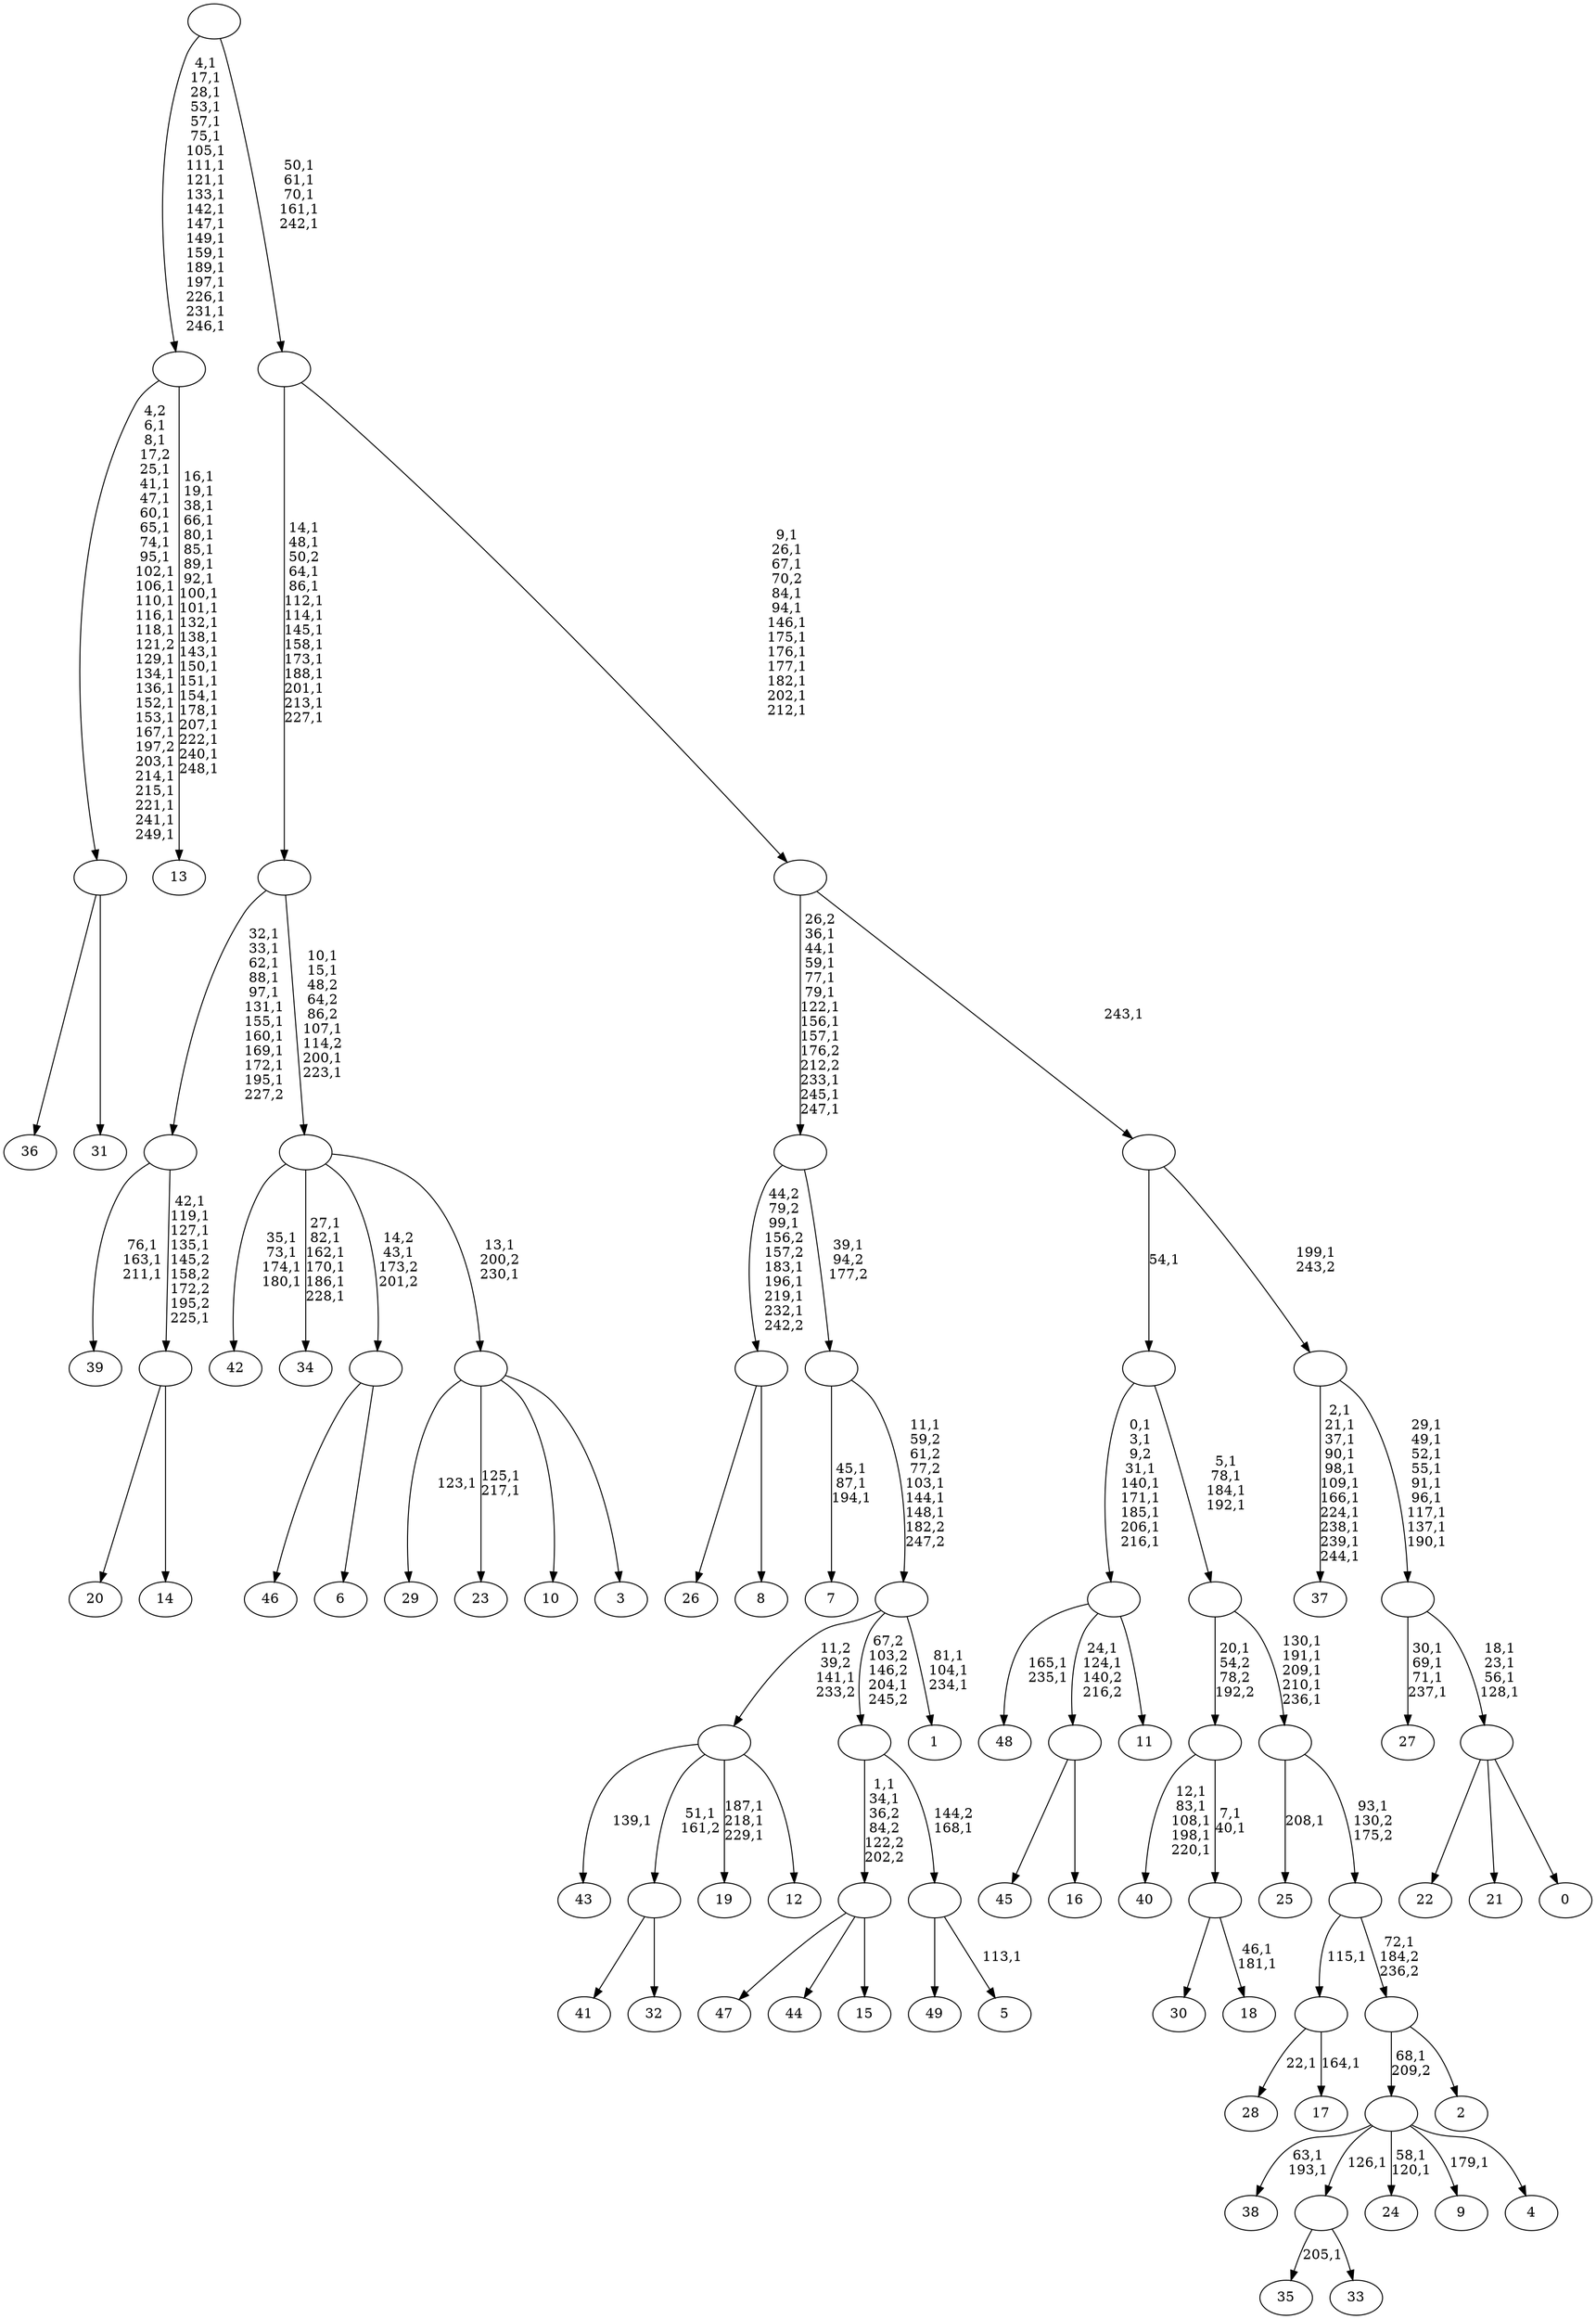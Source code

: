 digraph T {
	300 [label="49"]
	299 [label="48"]
	296 [label="47"]
	295 [label="46"]
	294 [label="45"]
	293 [label="44"]
	292 [label="43"]
	290 [label="42"]
	285 [label="41"]
	284 [label="40"]
	278 [label="39"]
	274 [label="38"]
	271 [label="37"]
	259 [label="36"]
	258 [label="35"]
	256 [label="34"]
	249 [label="33"]
	248 [label=""]
	247 [label="32"]
	246 [label=""]
	245 [label="31"]
	244 [label=""]
	218 [label="30"]
	217 [label="29"]
	215 [label="28"]
	213 [label="27"]
	208 [label="26"]
	207 [label="25"]
	205 [label="24"]
	202 [label="23"]
	199 [label="22"]
	198 [label="21"]
	197 [label="20"]
	196 [label="19"]
	192 [label="18"]
	189 [label=""]
	187 [label=""]
	186 [label="17"]
	184 [label=""]
	183 [label="16"]
	182 [label=""]
	180 [label="15"]
	179 [label=""]
	177 [label="14"]
	176 [label=""]
	171 [label=""]
	160 [label="13"]
	138 [label=""]
	119 [label="12"]
	118 [label=""]
	117 [label="11"]
	116 [label=""]
	108 [label="10"]
	107 [label="9"]
	105 [label="8"]
	104 [label=""]
	99 [label="7"]
	95 [label="6"]
	94 [label=""]
	93 [label="5"]
	91 [label=""]
	90 [label=""]
	89 [label="4"]
	88 [label=""]
	87 [label="3"]
	86 [label=""]
	84 [label=""]
	79 [label=""]
	66 [label="2"]
	65 [label=""]
	64 [label=""]
	63 [label=""]
	58 [label=""]
	54 [label=""]
	53 [label="1"]
	49 [label=""]
	45 [label=""]
	44 [label=""]
	33 [label="0"]
	32 [label=""]
	28 [label=""]
	19 [label=""]
	18 [label=""]
	17 [label=""]
	5 [label=""]
	0 [label=""]
	248 -> 258 [label="205,1"]
	248 -> 249 [label=""]
	246 -> 285 [label=""]
	246 -> 247 [label=""]
	244 -> 259 [label=""]
	244 -> 245 [label=""]
	189 -> 192 [label="46,1\n181,1"]
	189 -> 218 [label=""]
	187 -> 189 [label="7,1\n40,1"]
	187 -> 284 [label="12,1\n83,1\n108,1\n198,1\n220,1"]
	184 -> 186 [label="164,1"]
	184 -> 215 [label="22,1"]
	182 -> 294 [label=""]
	182 -> 183 [label=""]
	179 -> 296 [label=""]
	179 -> 293 [label=""]
	179 -> 180 [label=""]
	176 -> 197 [label=""]
	176 -> 177 [label=""]
	171 -> 176 [label="42,1\n119,1\n127,1\n135,1\n145,2\n158,2\n172,2\n195,2\n225,1"]
	171 -> 278 [label="76,1\n163,1\n211,1"]
	138 -> 160 [label="16,1\n19,1\n38,1\n66,1\n80,1\n85,1\n89,1\n92,1\n100,1\n101,1\n132,1\n138,1\n143,1\n150,1\n151,1\n154,1\n178,1\n207,1\n222,1\n240,1\n248,1"]
	138 -> 244 [label="4,2\n6,1\n8,1\n17,2\n25,1\n41,1\n47,1\n60,1\n65,1\n74,1\n95,1\n102,1\n106,1\n110,1\n116,1\n118,1\n121,2\n129,1\n134,1\n136,1\n152,1\n153,1\n167,1\n197,2\n203,1\n214,1\n215,1\n221,1\n241,1\n249,1"]
	118 -> 196 [label="187,1\n218,1\n229,1"]
	118 -> 292 [label="139,1"]
	118 -> 246 [label="51,1\n161,2"]
	118 -> 119 [label=""]
	116 -> 182 [label="24,1\n124,1\n140,2\n216,2"]
	116 -> 299 [label="165,1\n235,1"]
	116 -> 117 [label=""]
	104 -> 208 [label=""]
	104 -> 105 [label=""]
	94 -> 295 [label=""]
	94 -> 95 [label=""]
	91 -> 93 [label="113,1"]
	91 -> 300 [label=""]
	90 -> 179 [label="1,1\n34,1\n36,2\n84,2\n122,2\n202,2"]
	90 -> 91 [label="144,2\n168,1"]
	88 -> 107 [label="179,1"]
	88 -> 205 [label="58,1\n120,1"]
	88 -> 274 [label="63,1\n193,1"]
	88 -> 248 [label="126,1"]
	88 -> 89 [label=""]
	86 -> 202 [label="125,1\n217,1"]
	86 -> 217 [label="123,1"]
	86 -> 108 [label=""]
	86 -> 87 [label=""]
	84 -> 86 [label="13,1\n200,2\n230,1"]
	84 -> 256 [label="27,1\n82,1\n162,1\n170,1\n186,1\n228,1"]
	84 -> 290 [label="35,1\n73,1\n174,1\n180,1"]
	84 -> 94 [label="14,2\n43,1\n173,2\n201,2"]
	79 -> 84 [label="10,1\n15,1\n48,2\n64,2\n86,2\n107,1\n114,2\n200,1\n223,1"]
	79 -> 171 [label="32,1\n33,1\n62,1\n88,1\n97,1\n131,1\n155,1\n160,1\n169,1\n172,1\n195,1\n227,2"]
	65 -> 88 [label="68,1\n209,2"]
	65 -> 66 [label=""]
	64 -> 184 [label="115,1"]
	64 -> 65 [label="72,1\n184,2\n236,2"]
	63 -> 207 [label="208,1"]
	63 -> 64 [label="93,1\n130,2\n175,2"]
	58 -> 63 [label="130,1\n191,1\n209,1\n210,1\n236,1"]
	58 -> 187 [label="20,1\n54,2\n78,2\n192,2"]
	54 -> 58 [label="5,1\n78,1\n184,1\n192,1"]
	54 -> 116 [label="0,1\n3,1\n9,2\n31,1\n140,1\n171,1\n185,1\n206,1\n216,1"]
	49 -> 53 [label="81,1\n104,1\n234,1"]
	49 -> 118 [label="11,2\n39,2\n141,1\n233,2"]
	49 -> 90 [label="67,2\n103,2\n146,2\n204,1\n245,2"]
	45 -> 49 [label="11,1\n59,2\n61,2\n77,2\n103,1\n144,1\n148,1\n182,2\n247,2"]
	45 -> 99 [label="45,1\n87,1\n194,1"]
	44 -> 104 [label="44,2\n79,2\n99,1\n156,2\n157,2\n183,1\n196,1\n219,1\n232,1\n242,2"]
	44 -> 45 [label="39,1\n94,2\n177,2"]
	32 -> 199 [label=""]
	32 -> 198 [label=""]
	32 -> 33 [label=""]
	28 -> 32 [label="18,1\n23,1\n56,1\n128,1"]
	28 -> 213 [label="30,1\n69,1\n71,1\n237,1"]
	19 -> 28 [label="29,1\n49,1\n52,1\n55,1\n91,1\n96,1\n117,1\n137,1\n190,1"]
	19 -> 271 [label="2,1\n21,1\n37,1\n90,1\n98,1\n109,1\n166,1\n224,1\n238,1\n239,1\n244,1"]
	18 -> 54 [label="54,1"]
	18 -> 19 [label="199,1\n243,2"]
	17 -> 44 [label="26,2\n36,1\n44,1\n59,1\n77,1\n79,1\n122,1\n156,1\n157,1\n176,2\n212,2\n233,1\n245,1\n247,1"]
	17 -> 18 [label="243,1"]
	5 -> 17 [label="9,1\n26,1\n67,1\n70,2\n84,1\n94,1\n146,1\n175,1\n176,1\n177,1\n182,1\n202,1\n212,1"]
	5 -> 79 [label="14,1\n48,1\n50,2\n64,1\n86,1\n112,1\n114,1\n145,1\n158,1\n173,1\n188,1\n201,1\n213,1\n227,1"]
	0 -> 5 [label="50,1\n61,1\n70,1\n161,1\n242,1"]
	0 -> 138 [label="4,1\n17,1\n28,1\n53,1\n57,1\n75,1\n105,1\n111,1\n121,1\n133,1\n142,1\n147,1\n149,1\n159,1\n189,1\n197,1\n226,1\n231,1\n246,1"]
}
